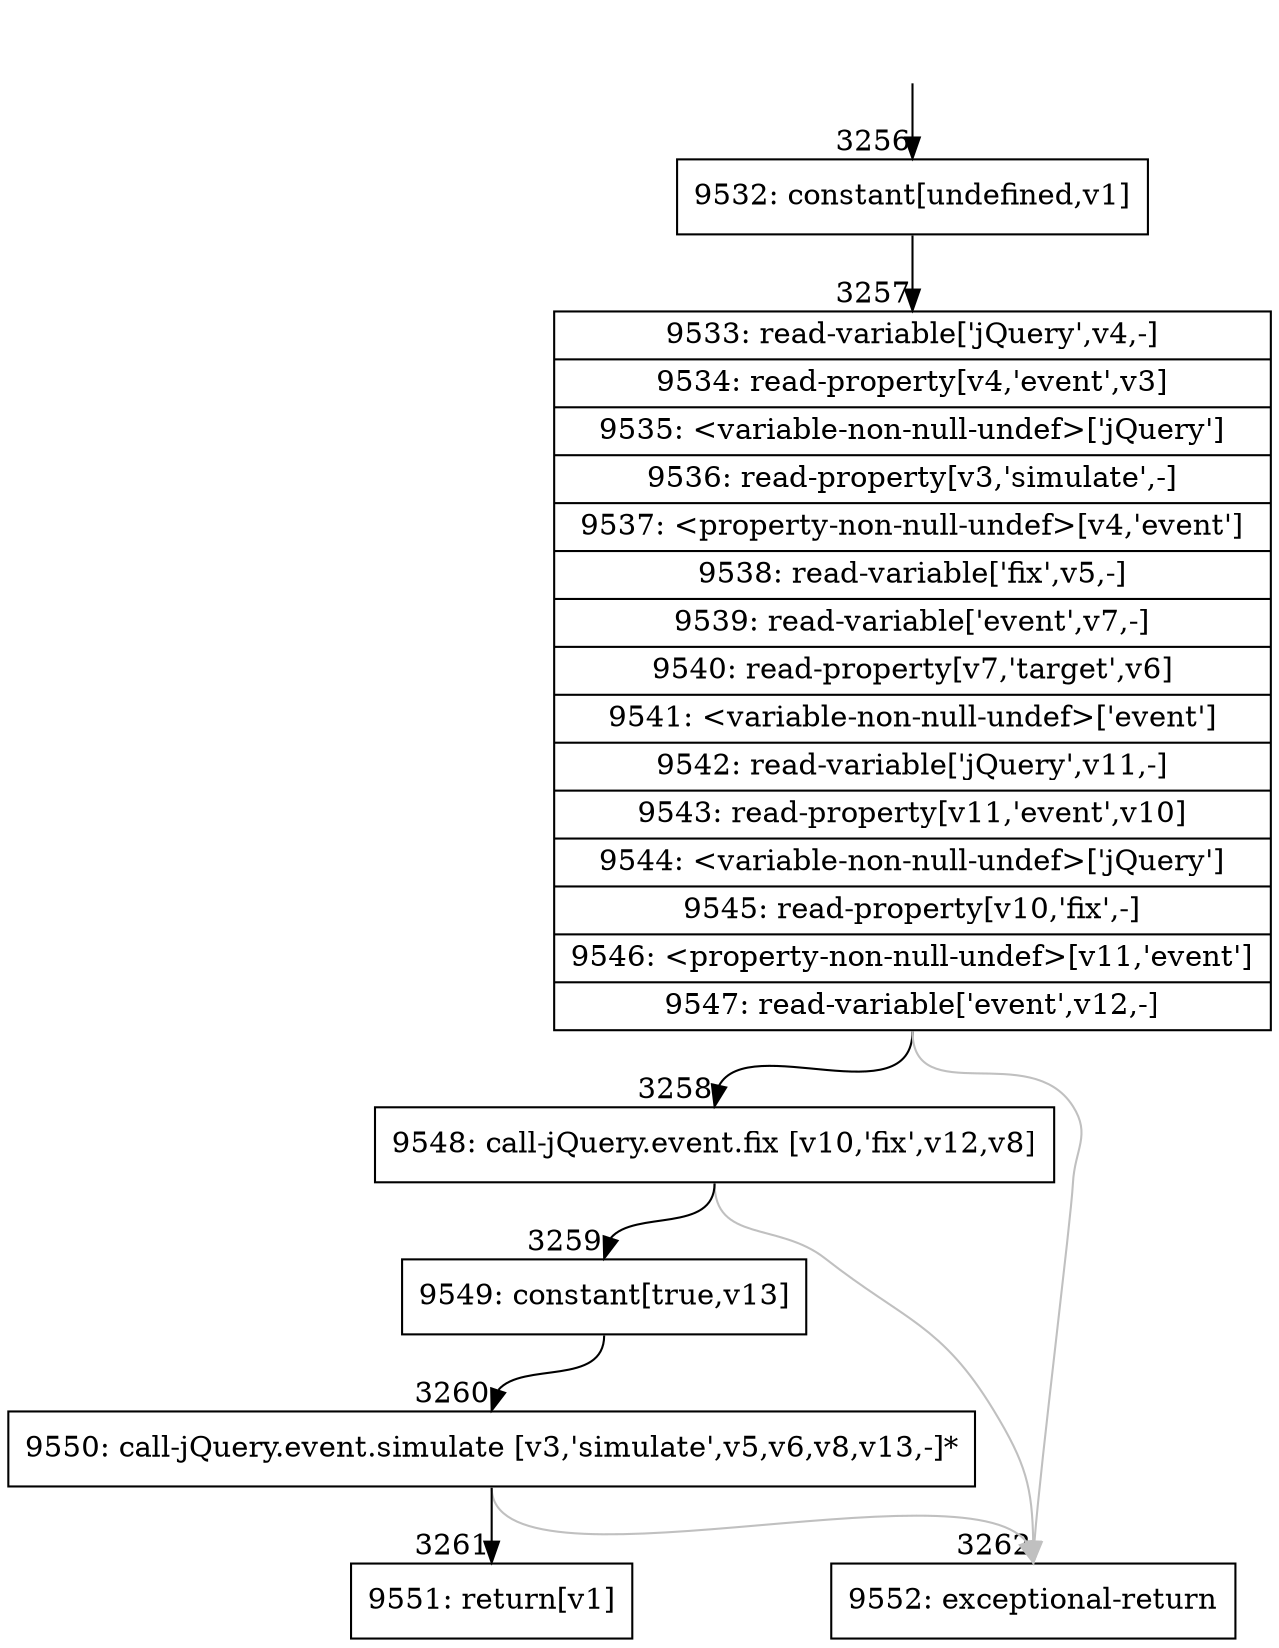 digraph {
rankdir="TD"
BB_entry206[shape=none,label=""];
BB_entry206 -> BB3256 [tailport=s, headport=n, headlabel="    3256"]
BB3256 [shape=record label="{9532: constant[undefined,v1]}" ] 
BB3256 -> BB3257 [tailport=s, headport=n, headlabel="      3257"]
BB3257 [shape=record label="{9533: read-variable['jQuery',v4,-]|9534: read-property[v4,'event',v3]|9535: \<variable-non-null-undef\>['jQuery']|9536: read-property[v3,'simulate',-]|9537: \<property-non-null-undef\>[v4,'event']|9538: read-variable['fix',v5,-]|9539: read-variable['event',v7,-]|9540: read-property[v7,'target',v6]|9541: \<variable-non-null-undef\>['event']|9542: read-variable['jQuery',v11,-]|9543: read-property[v11,'event',v10]|9544: \<variable-non-null-undef\>['jQuery']|9545: read-property[v10,'fix',-]|9546: \<property-non-null-undef\>[v11,'event']|9547: read-variable['event',v12,-]}" ] 
BB3257 -> BB3258 [tailport=s, headport=n, headlabel="      3258"]
BB3257 -> BB3262 [tailport=s, headport=n, color=gray, headlabel="      3262"]
BB3258 [shape=record label="{9548: call-jQuery.event.fix [v10,'fix',v12,v8]}" ] 
BB3258 -> BB3259 [tailport=s, headport=n, headlabel="      3259"]
BB3258 -> BB3262 [tailport=s, headport=n, color=gray]
BB3259 [shape=record label="{9549: constant[true,v13]}" ] 
BB3259 -> BB3260 [tailport=s, headport=n, headlabel="      3260"]
BB3260 [shape=record label="{9550: call-jQuery.event.simulate [v3,'simulate',v5,v6,v8,v13,-]*}" ] 
BB3260 -> BB3261 [tailport=s, headport=n, headlabel="      3261"]
BB3260 -> BB3262 [tailport=s, headport=n, color=gray]
BB3261 [shape=record label="{9551: return[v1]}" ] 
BB3262 [shape=record label="{9552: exceptional-return}" ] 
//#$~ 3552
}
